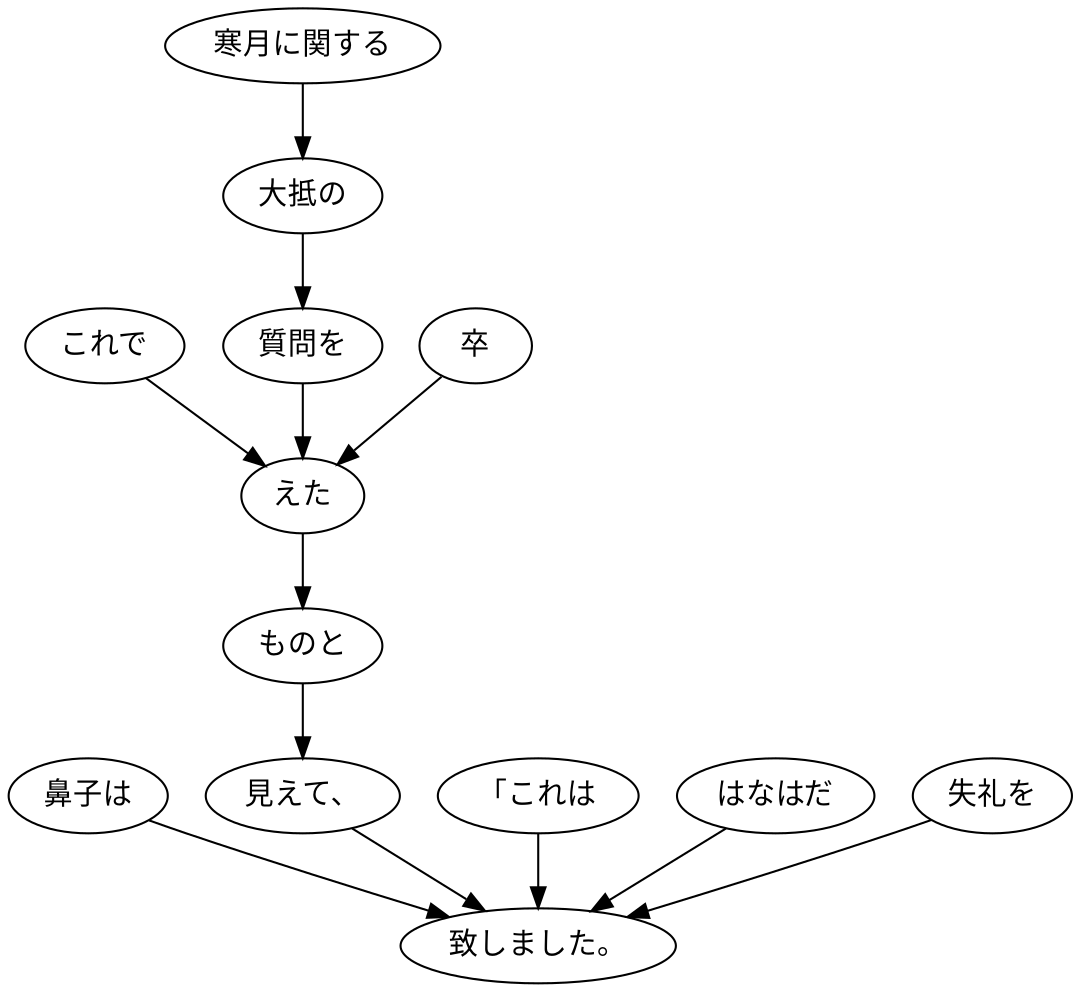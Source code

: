 digraph graph1712 {
	node0 [label="鼻子は"];
	node1 [label="これで"];
	node2 [label="寒月に関する"];
	node3 [label="大抵の"];
	node4 [label="質問を"];
	node5 [label="卒"];
	node6 [label="えた"];
	node7 [label="ものと"];
	node8 [label="見えて、"];
	node9 [label="「これは"];
	node10 [label="はなはだ"];
	node11 [label="失礼を"];
	node12 [label="致しました。"];
	node0 -> node12;
	node1 -> node6;
	node2 -> node3;
	node3 -> node4;
	node4 -> node6;
	node5 -> node6;
	node6 -> node7;
	node7 -> node8;
	node8 -> node12;
	node9 -> node12;
	node10 -> node12;
	node11 -> node12;
}
